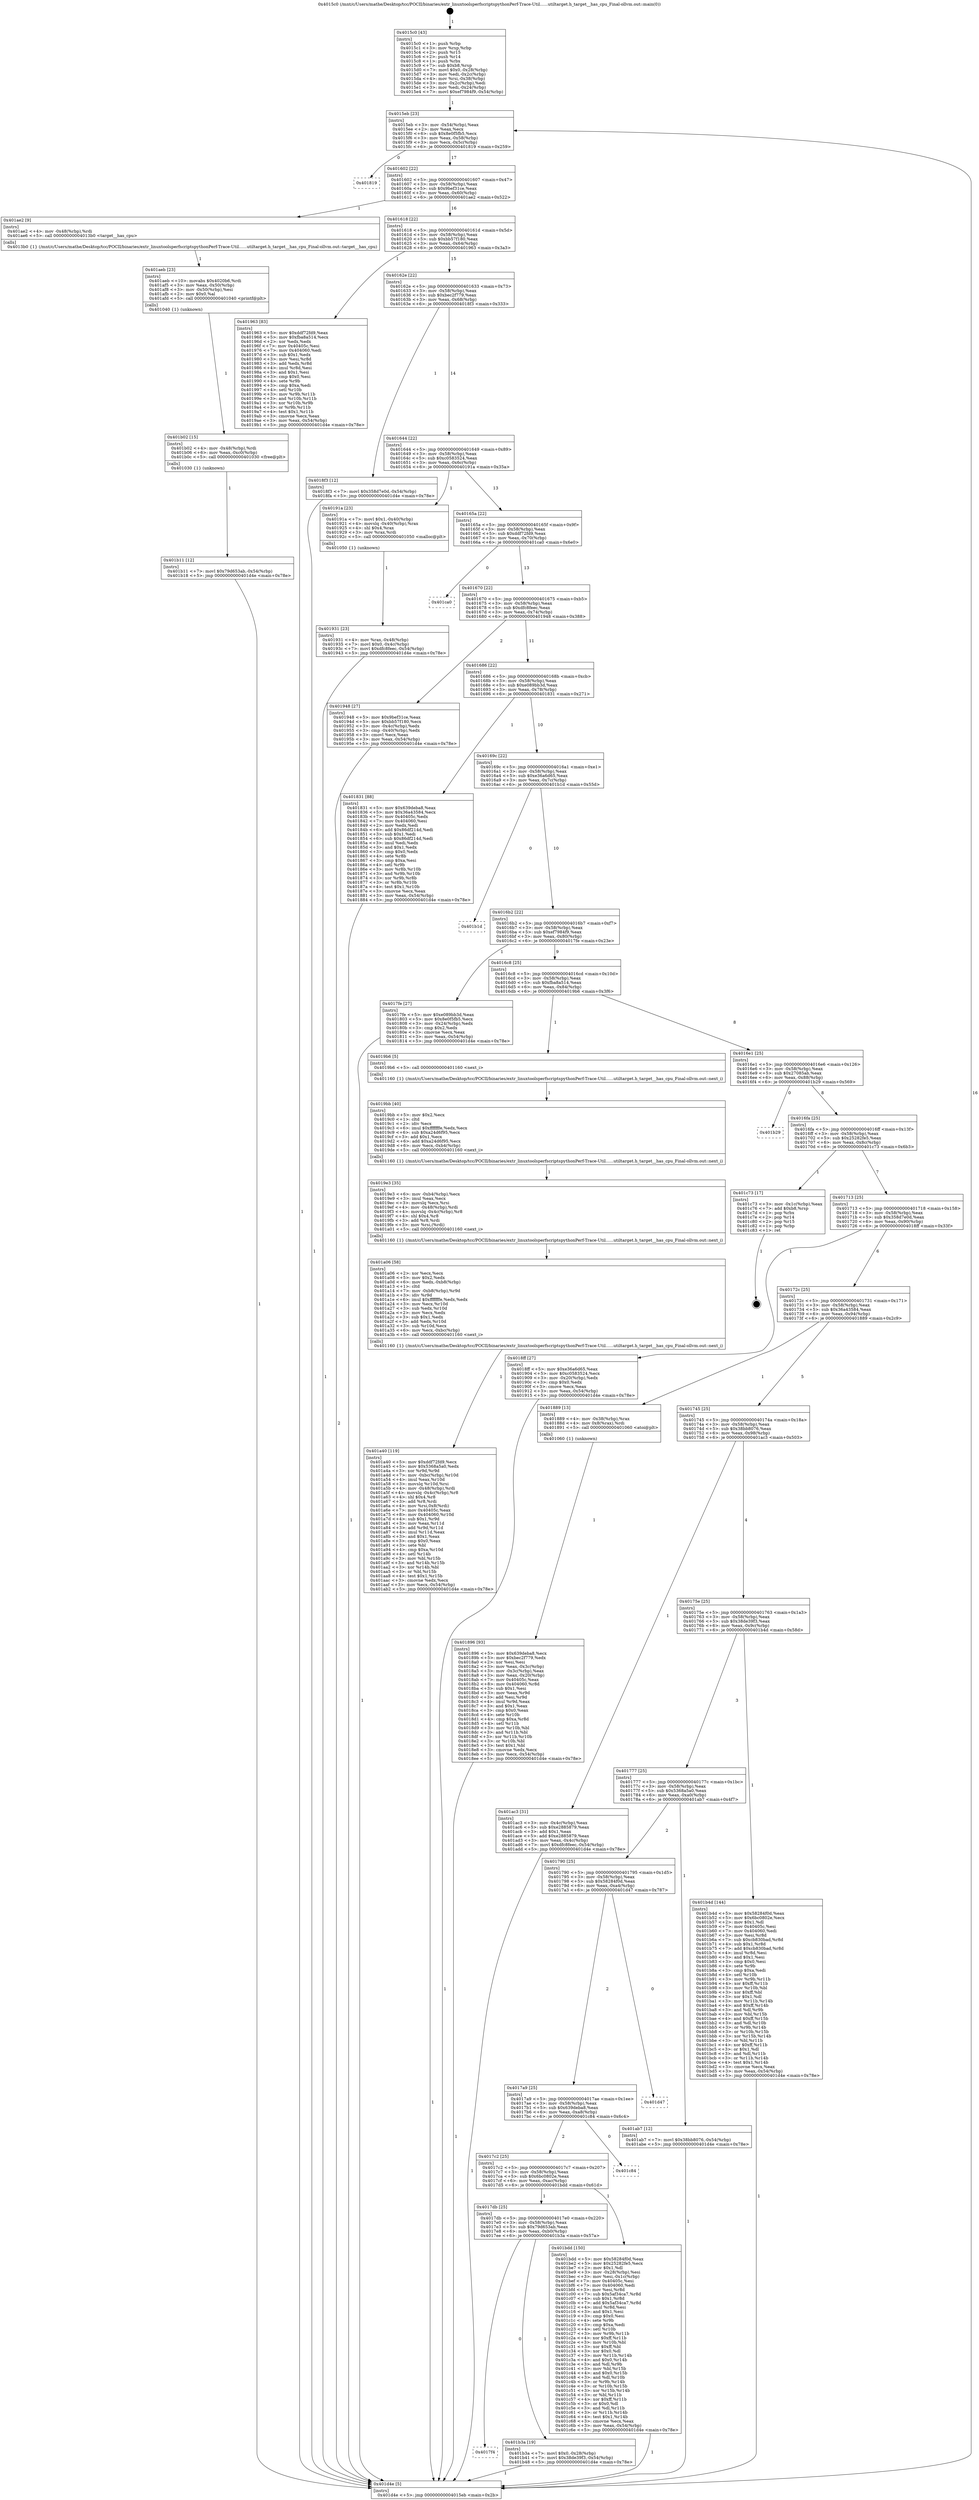 digraph "0x4015c0" {
  label = "0x4015c0 (/mnt/c/Users/mathe/Desktop/tcc/POCII/binaries/extr_linuxtoolsperfscriptspythonPerf-Trace-Util......utiltarget.h_target__has_cpu_Final-ollvm.out::main(0))"
  labelloc = "t"
  node[shape=record]

  Entry [label="",width=0.3,height=0.3,shape=circle,fillcolor=black,style=filled]
  "0x4015eb" [label="{
     0x4015eb [23]\l
     | [instrs]\l
     &nbsp;&nbsp;0x4015eb \<+3\>: mov -0x54(%rbp),%eax\l
     &nbsp;&nbsp;0x4015ee \<+2\>: mov %eax,%ecx\l
     &nbsp;&nbsp;0x4015f0 \<+6\>: sub $0x8e0f5fb5,%ecx\l
     &nbsp;&nbsp;0x4015f6 \<+3\>: mov %eax,-0x58(%rbp)\l
     &nbsp;&nbsp;0x4015f9 \<+3\>: mov %ecx,-0x5c(%rbp)\l
     &nbsp;&nbsp;0x4015fc \<+6\>: je 0000000000401819 \<main+0x259\>\l
  }"]
  "0x401819" [label="{
     0x401819\l
  }", style=dashed]
  "0x401602" [label="{
     0x401602 [22]\l
     | [instrs]\l
     &nbsp;&nbsp;0x401602 \<+5\>: jmp 0000000000401607 \<main+0x47\>\l
     &nbsp;&nbsp;0x401607 \<+3\>: mov -0x58(%rbp),%eax\l
     &nbsp;&nbsp;0x40160a \<+5\>: sub $0x9bef31ce,%eax\l
     &nbsp;&nbsp;0x40160f \<+3\>: mov %eax,-0x60(%rbp)\l
     &nbsp;&nbsp;0x401612 \<+6\>: je 0000000000401ae2 \<main+0x522\>\l
  }"]
  Exit [label="",width=0.3,height=0.3,shape=circle,fillcolor=black,style=filled,peripheries=2]
  "0x401ae2" [label="{
     0x401ae2 [9]\l
     | [instrs]\l
     &nbsp;&nbsp;0x401ae2 \<+4\>: mov -0x48(%rbp),%rdi\l
     &nbsp;&nbsp;0x401ae6 \<+5\>: call 00000000004013b0 \<target__has_cpu\>\l
     | [calls]\l
     &nbsp;&nbsp;0x4013b0 \{1\} (/mnt/c/Users/mathe/Desktop/tcc/POCII/binaries/extr_linuxtoolsperfscriptspythonPerf-Trace-Util......utiltarget.h_target__has_cpu_Final-ollvm.out::target__has_cpu)\l
  }"]
  "0x401618" [label="{
     0x401618 [22]\l
     | [instrs]\l
     &nbsp;&nbsp;0x401618 \<+5\>: jmp 000000000040161d \<main+0x5d\>\l
     &nbsp;&nbsp;0x40161d \<+3\>: mov -0x58(%rbp),%eax\l
     &nbsp;&nbsp;0x401620 \<+5\>: sub $0xbb57f180,%eax\l
     &nbsp;&nbsp;0x401625 \<+3\>: mov %eax,-0x64(%rbp)\l
     &nbsp;&nbsp;0x401628 \<+6\>: je 0000000000401963 \<main+0x3a3\>\l
  }"]
  "0x4017f4" [label="{
     0x4017f4\l
  }", style=dashed]
  "0x401963" [label="{
     0x401963 [83]\l
     | [instrs]\l
     &nbsp;&nbsp;0x401963 \<+5\>: mov $0xddf72fd9,%eax\l
     &nbsp;&nbsp;0x401968 \<+5\>: mov $0xfba8a514,%ecx\l
     &nbsp;&nbsp;0x40196d \<+2\>: xor %edx,%edx\l
     &nbsp;&nbsp;0x40196f \<+7\>: mov 0x40405c,%esi\l
     &nbsp;&nbsp;0x401976 \<+7\>: mov 0x404060,%edi\l
     &nbsp;&nbsp;0x40197d \<+3\>: sub $0x1,%edx\l
     &nbsp;&nbsp;0x401980 \<+3\>: mov %esi,%r8d\l
     &nbsp;&nbsp;0x401983 \<+3\>: add %edx,%r8d\l
     &nbsp;&nbsp;0x401986 \<+4\>: imul %r8d,%esi\l
     &nbsp;&nbsp;0x40198a \<+3\>: and $0x1,%esi\l
     &nbsp;&nbsp;0x40198d \<+3\>: cmp $0x0,%esi\l
     &nbsp;&nbsp;0x401990 \<+4\>: sete %r9b\l
     &nbsp;&nbsp;0x401994 \<+3\>: cmp $0xa,%edi\l
     &nbsp;&nbsp;0x401997 \<+4\>: setl %r10b\l
     &nbsp;&nbsp;0x40199b \<+3\>: mov %r9b,%r11b\l
     &nbsp;&nbsp;0x40199e \<+3\>: and %r10b,%r11b\l
     &nbsp;&nbsp;0x4019a1 \<+3\>: xor %r10b,%r9b\l
     &nbsp;&nbsp;0x4019a4 \<+3\>: or %r9b,%r11b\l
     &nbsp;&nbsp;0x4019a7 \<+4\>: test $0x1,%r11b\l
     &nbsp;&nbsp;0x4019ab \<+3\>: cmovne %ecx,%eax\l
     &nbsp;&nbsp;0x4019ae \<+3\>: mov %eax,-0x54(%rbp)\l
     &nbsp;&nbsp;0x4019b1 \<+5\>: jmp 0000000000401d4e \<main+0x78e\>\l
  }"]
  "0x40162e" [label="{
     0x40162e [22]\l
     | [instrs]\l
     &nbsp;&nbsp;0x40162e \<+5\>: jmp 0000000000401633 \<main+0x73\>\l
     &nbsp;&nbsp;0x401633 \<+3\>: mov -0x58(%rbp),%eax\l
     &nbsp;&nbsp;0x401636 \<+5\>: sub $0xbec2f779,%eax\l
     &nbsp;&nbsp;0x40163b \<+3\>: mov %eax,-0x68(%rbp)\l
     &nbsp;&nbsp;0x40163e \<+6\>: je 00000000004018f3 \<main+0x333\>\l
  }"]
  "0x401b3a" [label="{
     0x401b3a [19]\l
     | [instrs]\l
     &nbsp;&nbsp;0x401b3a \<+7\>: movl $0x0,-0x28(%rbp)\l
     &nbsp;&nbsp;0x401b41 \<+7\>: movl $0x38de39f3,-0x54(%rbp)\l
     &nbsp;&nbsp;0x401b48 \<+5\>: jmp 0000000000401d4e \<main+0x78e\>\l
  }"]
  "0x4018f3" [label="{
     0x4018f3 [12]\l
     | [instrs]\l
     &nbsp;&nbsp;0x4018f3 \<+7\>: movl $0x358d7e0d,-0x54(%rbp)\l
     &nbsp;&nbsp;0x4018fa \<+5\>: jmp 0000000000401d4e \<main+0x78e\>\l
  }"]
  "0x401644" [label="{
     0x401644 [22]\l
     | [instrs]\l
     &nbsp;&nbsp;0x401644 \<+5\>: jmp 0000000000401649 \<main+0x89\>\l
     &nbsp;&nbsp;0x401649 \<+3\>: mov -0x58(%rbp),%eax\l
     &nbsp;&nbsp;0x40164c \<+5\>: sub $0xc0583524,%eax\l
     &nbsp;&nbsp;0x401651 \<+3\>: mov %eax,-0x6c(%rbp)\l
     &nbsp;&nbsp;0x401654 \<+6\>: je 000000000040191a \<main+0x35a\>\l
  }"]
  "0x4017db" [label="{
     0x4017db [25]\l
     | [instrs]\l
     &nbsp;&nbsp;0x4017db \<+5\>: jmp 00000000004017e0 \<main+0x220\>\l
     &nbsp;&nbsp;0x4017e0 \<+3\>: mov -0x58(%rbp),%eax\l
     &nbsp;&nbsp;0x4017e3 \<+5\>: sub $0x79d653ab,%eax\l
     &nbsp;&nbsp;0x4017e8 \<+6\>: mov %eax,-0xb0(%rbp)\l
     &nbsp;&nbsp;0x4017ee \<+6\>: je 0000000000401b3a \<main+0x57a\>\l
  }"]
  "0x40191a" [label="{
     0x40191a [23]\l
     | [instrs]\l
     &nbsp;&nbsp;0x40191a \<+7\>: movl $0x1,-0x40(%rbp)\l
     &nbsp;&nbsp;0x401921 \<+4\>: movslq -0x40(%rbp),%rax\l
     &nbsp;&nbsp;0x401925 \<+4\>: shl $0x4,%rax\l
     &nbsp;&nbsp;0x401929 \<+3\>: mov %rax,%rdi\l
     &nbsp;&nbsp;0x40192c \<+5\>: call 0000000000401050 \<malloc@plt\>\l
     | [calls]\l
     &nbsp;&nbsp;0x401050 \{1\} (unknown)\l
  }"]
  "0x40165a" [label="{
     0x40165a [22]\l
     | [instrs]\l
     &nbsp;&nbsp;0x40165a \<+5\>: jmp 000000000040165f \<main+0x9f\>\l
     &nbsp;&nbsp;0x40165f \<+3\>: mov -0x58(%rbp),%eax\l
     &nbsp;&nbsp;0x401662 \<+5\>: sub $0xddf72fd9,%eax\l
     &nbsp;&nbsp;0x401667 \<+3\>: mov %eax,-0x70(%rbp)\l
     &nbsp;&nbsp;0x40166a \<+6\>: je 0000000000401ca0 \<main+0x6e0\>\l
  }"]
  "0x401bdd" [label="{
     0x401bdd [150]\l
     | [instrs]\l
     &nbsp;&nbsp;0x401bdd \<+5\>: mov $0x58284f0d,%eax\l
     &nbsp;&nbsp;0x401be2 \<+5\>: mov $0x25282fe5,%ecx\l
     &nbsp;&nbsp;0x401be7 \<+2\>: mov $0x1,%dl\l
     &nbsp;&nbsp;0x401be9 \<+3\>: mov -0x28(%rbp),%esi\l
     &nbsp;&nbsp;0x401bec \<+3\>: mov %esi,-0x1c(%rbp)\l
     &nbsp;&nbsp;0x401bef \<+7\>: mov 0x40405c,%esi\l
     &nbsp;&nbsp;0x401bf6 \<+7\>: mov 0x404060,%edi\l
     &nbsp;&nbsp;0x401bfd \<+3\>: mov %esi,%r8d\l
     &nbsp;&nbsp;0x401c00 \<+7\>: sub $0x5af34ca7,%r8d\l
     &nbsp;&nbsp;0x401c07 \<+4\>: sub $0x1,%r8d\l
     &nbsp;&nbsp;0x401c0b \<+7\>: add $0x5af34ca7,%r8d\l
     &nbsp;&nbsp;0x401c12 \<+4\>: imul %r8d,%esi\l
     &nbsp;&nbsp;0x401c16 \<+3\>: and $0x1,%esi\l
     &nbsp;&nbsp;0x401c19 \<+3\>: cmp $0x0,%esi\l
     &nbsp;&nbsp;0x401c1c \<+4\>: sete %r9b\l
     &nbsp;&nbsp;0x401c20 \<+3\>: cmp $0xa,%edi\l
     &nbsp;&nbsp;0x401c23 \<+4\>: setl %r10b\l
     &nbsp;&nbsp;0x401c27 \<+3\>: mov %r9b,%r11b\l
     &nbsp;&nbsp;0x401c2a \<+4\>: xor $0xff,%r11b\l
     &nbsp;&nbsp;0x401c2e \<+3\>: mov %r10b,%bl\l
     &nbsp;&nbsp;0x401c31 \<+3\>: xor $0xff,%bl\l
     &nbsp;&nbsp;0x401c34 \<+3\>: xor $0x0,%dl\l
     &nbsp;&nbsp;0x401c37 \<+3\>: mov %r11b,%r14b\l
     &nbsp;&nbsp;0x401c3a \<+4\>: and $0x0,%r14b\l
     &nbsp;&nbsp;0x401c3e \<+3\>: and %dl,%r9b\l
     &nbsp;&nbsp;0x401c41 \<+3\>: mov %bl,%r15b\l
     &nbsp;&nbsp;0x401c44 \<+4\>: and $0x0,%r15b\l
     &nbsp;&nbsp;0x401c48 \<+3\>: and %dl,%r10b\l
     &nbsp;&nbsp;0x401c4b \<+3\>: or %r9b,%r14b\l
     &nbsp;&nbsp;0x401c4e \<+3\>: or %r10b,%r15b\l
     &nbsp;&nbsp;0x401c51 \<+3\>: xor %r15b,%r14b\l
     &nbsp;&nbsp;0x401c54 \<+3\>: or %bl,%r11b\l
     &nbsp;&nbsp;0x401c57 \<+4\>: xor $0xff,%r11b\l
     &nbsp;&nbsp;0x401c5b \<+3\>: or $0x0,%dl\l
     &nbsp;&nbsp;0x401c5e \<+3\>: and %dl,%r11b\l
     &nbsp;&nbsp;0x401c61 \<+3\>: or %r11b,%r14b\l
     &nbsp;&nbsp;0x401c64 \<+4\>: test $0x1,%r14b\l
     &nbsp;&nbsp;0x401c68 \<+3\>: cmovne %ecx,%eax\l
     &nbsp;&nbsp;0x401c6b \<+3\>: mov %eax,-0x54(%rbp)\l
     &nbsp;&nbsp;0x401c6e \<+5\>: jmp 0000000000401d4e \<main+0x78e\>\l
  }"]
  "0x401ca0" [label="{
     0x401ca0\l
  }", style=dashed]
  "0x401670" [label="{
     0x401670 [22]\l
     | [instrs]\l
     &nbsp;&nbsp;0x401670 \<+5\>: jmp 0000000000401675 \<main+0xb5\>\l
     &nbsp;&nbsp;0x401675 \<+3\>: mov -0x58(%rbp),%eax\l
     &nbsp;&nbsp;0x401678 \<+5\>: sub $0xdfc8feec,%eax\l
     &nbsp;&nbsp;0x40167d \<+3\>: mov %eax,-0x74(%rbp)\l
     &nbsp;&nbsp;0x401680 \<+6\>: je 0000000000401948 \<main+0x388\>\l
  }"]
  "0x4017c2" [label="{
     0x4017c2 [25]\l
     | [instrs]\l
     &nbsp;&nbsp;0x4017c2 \<+5\>: jmp 00000000004017c7 \<main+0x207\>\l
     &nbsp;&nbsp;0x4017c7 \<+3\>: mov -0x58(%rbp),%eax\l
     &nbsp;&nbsp;0x4017ca \<+5\>: sub $0x6bc0802e,%eax\l
     &nbsp;&nbsp;0x4017cf \<+6\>: mov %eax,-0xac(%rbp)\l
     &nbsp;&nbsp;0x4017d5 \<+6\>: je 0000000000401bdd \<main+0x61d\>\l
  }"]
  "0x401948" [label="{
     0x401948 [27]\l
     | [instrs]\l
     &nbsp;&nbsp;0x401948 \<+5\>: mov $0x9bef31ce,%eax\l
     &nbsp;&nbsp;0x40194d \<+5\>: mov $0xbb57f180,%ecx\l
     &nbsp;&nbsp;0x401952 \<+3\>: mov -0x4c(%rbp),%edx\l
     &nbsp;&nbsp;0x401955 \<+3\>: cmp -0x40(%rbp),%edx\l
     &nbsp;&nbsp;0x401958 \<+3\>: cmovl %ecx,%eax\l
     &nbsp;&nbsp;0x40195b \<+3\>: mov %eax,-0x54(%rbp)\l
     &nbsp;&nbsp;0x40195e \<+5\>: jmp 0000000000401d4e \<main+0x78e\>\l
  }"]
  "0x401686" [label="{
     0x401686 [22]\l
     | [instrs]\l
     &nbsp;&nbsp;0x401686 \<+5\>: jmp 000000000040168b \<main+0xcb\>\l
     &nbsp;&nbsp;0x40168b \<+3\>: mov -0x58(%rbp),%eax\l
     &nbsp;&nbsp;0x40168e \<+5\>: sub $0xe089bb3d,%eax\l
     &nbsp;&nbsp;0x401693 \<+3\>: mov %eax,-0x78(%rbp)\l
     &nbsp;&nbsp;0x401696 \<+6\>: je 0000000000401831 \<main+0x271\>\l
  }"]
  "0x401c84" [label="{
     0x401c84\l
  }", style=dashed]
  "0x401831" [label="{
     0x401831 [88]\l
     | [instrs]\l
     &nbsp;&nbsp;0x401831 \<+5\>: mov $0x639deba8,%eax\l
     &nbsp;&nbsp;0x401836 \<+5\>: mov $0x36a43584,%ecx\l
     &nbsp;&nbsp;0x40183b \<+7\>: mov 0x40405c,%edx\l
     &nbsp;&nbsp;0x401842 \<+7\>: mov 0x404060,%esi\l
     &nbsp;&nbsp;0x401849 \<+2\>: mov %edx,%edi\l
     &nbsp;&nbsp;0x40184b \<+6\>: add $0x86df214d,%edi\l
     &nbsp;&nbsp;0x401851 \<+3\>: sub $0x1,%edi\l
     &nbsp;&nbsp;0x401854 \<+6\>: sub $0x86df214d,%edi\l
     &nbsp;&nbsp;0x40185a \<+3\>: imul %edi,%edx\l
     &nbsp;&nbsp;0x40185d \<+3\>: and $0x1,%edx\l
     &nbsp;&nbsp;0x401860 \<+3\>: cmp $0x0,%edx\l
     &nbsp;&nbsp;0x401863 \<+4\>: sete %r8b\l
     &nbsp;&nbsp;0x401867 \<+3\>: cmp $0xa,%esi\l
     &nbsp;&nbsp;0x40186a \<+4\>: setl %r9b\l
     &nbsp;&nbsp;0x40186e \<+3\>: mov %r8b,%r10b\l
     &nbsp;&nbsp;0x401871 \<+3\>: and %r9b,%r10b\l
     &nbsp;&nbsp;0x401874 \<+3\>: xor %r9b,%r8b\l
     &nbsp;&nbsp;0x401877 \<+3\>: or %r8b,%r10b\l
     &nbsp;&nbsp;0x40187a \<+4\>: test $0x1,%r10b\l
     &nbsp;&nbsp;0x40187e \<+3\>: cmovne %ecx,%eax\l
     &nbsp;&nbsp;0x401881 \<+3\>: mov %eax,-0x54(%rbp)\l
     &nbsp;&nbsp;0x401884 \<+5\>: jmp 0000000000401d4e \<main+0x78e\>\l
  }"]
  "0x40169c" [label="{
     0x40169c [22]\l
     | [instrs]\l
     &nbsp;&nbsp;0x40169c \<+5\>: jmp 00000000004016a1 \<main+0xe1\>\l
     &nbsp;&nbsp;0x4016a1 \<+3\>: mov -0x58(%rbp),%eax\l
     &nbsp;&nbsp;0x4016a4 \<+5\>: sub $0xe36a6d65,%eax\l
     &nbsp;&nbsp;0x4016a9 \<+3\>: mov %eax,-0x7c(%rbp)\l
     &nbsp;&nbsp;0x4016ac \<+6\>: je 0000000000401b1d \<main+0x55d\>\l
  }"]
  "0x4017a9" [label="{
     0x4017a9 [25]\l
     | [instrs]\l
     &nbsp;&nbsp;0x4017a9 \<+5\>: jmp 00000000004017ae \<main+0x1ee\>\l
     &nbsp;&nbsp;0x4017ae \<+3\>: mov -0x58(%rbp),%eax\l
     &nbsp;&nbsp;0x4017b1 \<+5\>: sub $0x639deba8,%eax\l
     &nbsp;&nbsp;0x4017b6 \<+6\>: mov %eax,-0xa8(%rbp)\l
     &nbsp;&nbsp;0x4017bc \<+6\>: je 0000000000401c84 \<main+0x6c4\>\l
  }"]
  "0x401b1d" [label="{
     0x401b1d\l
  }", style=dashed]
  "0x4016b2" [label="{
     0x4016b2 [22]\l
     | [instrs]\l
     &nbsp;&nbsp;0x4016b2 \<+5\>: jmp 00000000004016b7 \<main+0xf7\>\l
     &nbsp;&nbsp;0x4016b7 \<+3\>: mov -0x58(%rbp),%eax\l
     &nbsp;&nbsp;0x4016ba \<+5\>: sub $0xef7984f9,%eax\l
     &nbsp;&nbsp;0x4016bf \<+3\>: mov %eax,-0x80(%rbp)\l
     &nbsp;&nbsp;0x4016c2 \<+6\>: je 00000000004017fe \<main+0x23e\>\l
  }"]
  "0x401d47" [label="{
     0x401d47\l
  }", style=dashed]
  "0x4017fe" [label="{
     0x4017fe [27]\l
     | [instrs]\l
     &nbsp;&nbsp;0x4017fe \<+5\>: mov $0xe089bb3d,%eax\l
     &nbsp;&nbsp;0x401803 \<+5\>: mov $0x8e0f5fb5,%ecx\l
     &nbsp;&nbsp;0x401808 \<+3\>: mov -0x24(%rbp),%edx\l
     &nbsp;&nbsp;0x40180b \<+3\>: cmp $0x2,%edx\l
     &nbsp;&nbsp;0x40180e \<+3\>: cmovne %ecx,%eax\l
     &nbsp;&nbsp;0x401811 \<+3\>: mov %eax,-0x54(%rbp)\l
     &nbsp;&nbsp;0x401814 \<+5\>: jmp 0000000000401d4e \<main+0x78e\>\l
  }"]
  "0x4016c8" [label="{
     0x4016c8 [25]\l
     | [instrs]\l
     &nbsp;&nbsp;0x4016c8 \<+5\>: jmp 00000000004016cd \<main+0x10d\>\l
     &nbsp;&nbsp;0x4016cd \<+3\>: mov -0x58(%rbp),%eax\l
     &nbsp;&nbsp;0x4016d0 \<+5\>: sub $0xfba8a514,%eax\l
     &nbsp;&nbsp;0x4016d5 \<+6\>: mov %eax,-0x84(%rbp)\l
     &nbsp;&nbsp;0x4016db \<+6\>: je 00000000004019b6 \<main+0x3f6\>\l
  }"]
  "0x401d4e" [label="{
     0x401d4e [5]\l
     | [instrs]\l
     &nbsp;&nbsp;0x401d4e \<+5\>: jmp 00000000004015eb \<main+0x2b\>\l
  }"]
  "0x4015c0" [label="{
     0x4015c0 [43]\l
     | [instrs]\l
     &nbsp;&nbsp;0x4015c0 \<+1\>: push %rbp\l
     &nbsp;&nbsp;0x4015c1 \<+3\>: mov %rsp,%rbp\l
     &nbsp;&nbsp;0x4015c4 \<+2\>: push %r15\l
     &nbsp;&nbsp;0x4015c6 \<+2\>: push %r14\l
     &nbsp;&nbsp;0x4015c8 \<+1\>: push %rbx\l
     &nbsp;&nbsp;0x4015c9 \<+7\>: sub $0xb8,%rsp\l
     &nbsp;&nbsp;0x4015d0 \<+7\>: movl $0x0,-0x28(%rbp)\l
     &nbsp;&nbsp;0x4015d7 \<+3\>: mov %edi,-0x2c(%rbp)\l
     &nbsp;&nbsp;0x4015da \<+4\>: mov %rsi,-0x38(%rbp)\l
     &nbsp;&nbsp;0x4015de \<+3\>: mov -0x2c(%rbp),%edi\l
     &nbsp;&nbsp;0x4015e1 \<+3\>: mov %edi,-0x24(%rbp)\l
     &nbsp;&nbsp;0x4015e4 \<+7\>: movl $0xef7984f9,-0x54(%rbp)\l
  }"]
  "0x401b11" [label="{
     0x401b11 [12]\l
     | [instrs]\l
     &nbsp;&nbsp;0x401b11 \<+7\>: movl $0x79d653ab,-0x54(%rbp)\l
     &nbsp;&nbsp;0x401b18 \<+5\>: jmp 0000000000401d4e \<main+0x78e\>\l
  }"]
  "0x4019b6" [label="{
     0x4019b6 [5]\l
     | [instrs]\l
     &nbsp;&nbsp;0x4019b6 \<+5\>: call 0000000000401160 \<next_i\>\l
     | [calls]\l
     &nbsp;&nbsp;0x401160 \{1\} (/mnt/c/Users/mathe/Desktop/tcc/POCII/binaries/extr_linuxtoolsperfscriptspythonPerf-Trace-Util......utiltarget.h_target__has_cpu_Final-ollvm.out::next_i)\l
  }"]
  "0x4016e1" [label="{
     0x4016e1 [25]\l
     | [instrs]\l
     &nbsp;&nbsp;0x4016e1 \<+5\>: jmp 00000000004016e6 \<main+0x126\>\l
     &nbsp;&nbsp;0x4016e6 \<+3\>: mov -0x58(%rbp),%eax\l
     &nbsp;&nbsp;0x4016e9 \<+5\>: sub $0x27085ab,%eax\l
     &nbsp;&nbsp;0x4016ee \<+6\>: mov %eax,-0x88(%rbp)\l
     &nbsp;&nbsp;0x4016f4 \<+6\>: je 0000000000401b29 \<main+0x569\>\l
  }"]
  "0x401b02" [label="{
     0x401b02 [15]\l
     | [instrs]\l
     &nbsp;&nbsp;0x401b02 \<+4\>: mov -0x48(%rbp),%rdi\l
     &nbsp;&nbsp;0x401b06 \<+6\>: mov %eax,-0xc0(%rbp)\l
     &nbsp;&nbsp;0x401b0c \<+5\>: call 0000000000401030 \<free@plt\>\l
     | [calls]\l
     &nbsp;&nbsp;0x401030 \{1\} (unknown)\l
  }"]
  "0x401b29" [label="{
     0x401b29\l
  }", style=dashed]
  "0x4016fa" [label="{
     0x4016fa [25]\l
     | [instrs]\l
     &nbsp;&nbsp;0x4016fa \<+5\>: jmp 00000000004016ff \<main+0x13f\>\l
     &nbsp;&nbsp;0x4016ff \<+3\>: mov -0x58(%rbp),%eax\l
     &nbsp;&nbsp;0x401702 \<+5\>: sub $0x25282fe5,%eax\l
     &nbsp;&nbsp;0x401707 \<+6\>: mov %eax,-0x8c(%rbp)\l
     &nbsp;&nbsp;0x40170d \<+6\>: je 0000000000401c73 \<main+0x6b3\>\l
  }"]
  "0x401aeb" [label="{
     0x401aeb [23]\l
     | [instrs]\l
     &nbsp;&nbsp;0x401aeb \<+10\>: movabs $0x4020b6,%rdi\l
     &nbsp;&nbsp;0x401af5 \<+3\>: mov %eax,-0x50(%rbp)\l
     &nbsp;&nbsp;0x401af8 \<+3\>: mov -0x50(%rbp),%esi\l
     &nbsp;&nbsp;0x401afb \<+2\>: mov $0x0,%al\l
     &nbsp;&nbsp;0x401afd \<+5\>: call 0000000000401040 \<printf@plt\>\l
     | [calls]\l
     &nbsp;&nbsp;0x401040 \{1\} (unknown)\l
  }"]
  "0x401c73" [label="{
     0x401c73 [17]\l
     | [instrs]\l
     &nbsp;&nbsp;0x401c73 \<+3\>: mov -0x1c(%rbp),%eax\l
     &nbsp;&nbsp;0x401c76 \<+7\>: add $0xb8,%rsp\l
     &nbsp;&nbsp;0x401c7d \<+1\>: pop %rbx\l
     &nbsp;&nbsp;0x401c7e \<+2\>: pop %r14\l
     &nbsp;&nbsp;0x401c80 \<+2\>: pop %r15\l
     &nbsp;&nbsp;0x401c82 \<+1\>: pop %rbp\l
     &nbsp;&nbsp;0x401c83 \<+1\>: ret\l
  }"]
  "0x401713" [label="{
     0x401713 [25]\l
     | [instrs]\l
     &nbsp;&nbsp;0x401713 \<+5\>: jmp 0000000000401718 \<main+0x158\>\l
     &nbsp;&nbsp;0x401718 \<+3\>: mov -0x58(%rbp),%eax\l
     &nbsp;&nbsp;0x40171b \<+5\>: sub $0x358d7e0d,%eax\l
     &nbsp;&nbsp;0x401720 \<+6\>: mov %eax,-0x90(%rbp)\l
     &nbsp;&nbsp;0x401726 \<+6\>: je 00000000004018ff \<main+0x33f\>\l
  }"]
  "0x401790" [label="{
     0x401790 [25]\l
     | [instrs]\l
     &nbsp;&nbsp;0x401790 \<+5\>: jmp 0000000000401795 \<main+0x1d5\>\l
     &nbsp;&nbsp;0x401795 \<+3\>: mov -0x58(%rbp),%eax\l
     &nbsp;&nbsp;0x401798 \<+5\>: sub $0x58284f0d,%eax\l
     &nbsp;&nbsp;0x40179d \<+6\>: mov %eax,-0xa4(%rbp)\l
     &nbsp;&nbsp;0x4017a3 \<+6\>: je 0000000000401d47 \<main+0x787\>\l
  }"]
  "0x4018ff" [label="{
     0x4018ff [27]\l
     | [instrs]\l
     &nbsp;&nbsp;0x4018ff \<+5\>: mov $0xe36a6d65,%eax\l
     &nbsp;&nbsp;0x401904 \<+5\>: mov $0xc0583524,%ecx\l
     &nbsp;&nbsp;0x401909 \<+3\>: mov -0x20(%rbp),%edx\l
     &nbsp;&nbsp;0x40190c \<+3\>: cmp $0x0,%edx\l
     &nbsp;&nbsp;0x40190f \<+3\>: cmove %ecx,%eax\l
     &nbsp;&nbsp;0x401912 \<+3\>: mov %eax,-0x54(%rbp)\l
     &nbsp;&nbsp;0x401915 \<+5\>: jmp 0000000000401d4e \<main+0x78e\>\l
  }"]
  "0x40172c" [label="{
     0x40172c [25]\l
     | [instrs]\l
     &nbsp;&nbsp;0x40172c \<+5\>: jmp 0000000000401731 \<main+0x171\>\l
     &nbsp;&nbsp;0x401731 \<+3\>: mov -0x58(%rbp),%eax\l
     &nbsp;&nbsp;0x401734 \<+5\>: sub $0x36a43584,%eax\l
     &nbsp;&nbsp;0x401739 \<+6\>: mov %eax,-0x94(%rbp)\l
     &nbsp;&nbsp;0x40173f \<+6\>: je 0000000000401889 \<main+0x2c9\>\l
  }"]
  "0x401ab7" [label="{
     0x401ab7 [12]\l
     | [instrs]\l
     &nbsp;&nbsp;0x401ab7 \<+7\>: movl $0x38bb8076,-0x54(%rbp)\l
     &nbsp;&nbsp;0x401abe \<+5\>: jmp 0000000000401d4e \<main+0x78e\>\l
  }"]
  "0x401889" [label="{
     0x401889 [13]\l
     | [instrs]\l
     &nbsp;&nbsp;0x401889 \<+4\>: mov -0x38(%rbp),%rax\l
     &nbsp;&nbsp;0x40188d \<+4\>: mov 0x8(%rax),%rdi\l
     &nbsp;&nbsp;0x401891 \<+5\>: call 0000000000401060 \<atoi@plt\>\l
     | [calls]\l
     &nbsp;&nbsp;0x401060 \{1\} (unknown)\l
  }"]
  "0x401745" [label="{
     0x401745 [25]\l
     | [instrs]\l
     &nbsp;&nbsp;0x401745 \<+5\>: jmp 000000000040174a \<main+0x18a\>\l
     &nbsp;&nbsp;0x40174a \<+3\>: mov -0x58(%rbp),%eax\l
     &nbsp;&nbsp;0x40174d \<+5\>: sub $0x38bb8076,%eax\l
     &nbsp;&nbsp;0x401752 \<+6\>: mov %eax,-0x98(%rbp)\l
     &nbsp;&nbsp;0x401758 \<+6\>: je 0000000000401ac3 \<main+0x503\>\l
  }"]
  "0x401896" [label="{
     0x401896 [93]\l
     | [instrs]\l
     &nbsp;&nbsp;0x401896 \<+5\>: mov $0x639deba8,%ecx\l
     &nbsp;&nbsp;0x40189b \<+5\>: mov $0xbec2f779,%edx\l
     &nbsp;&nbsp;0x4018a0 \<+2\>: xor %esi,%esi\l
     &nbsp;&nbsp;0x4018a2 \<+3\>: mov %eax,-0x3c(%rbp)\l
     &nbsp;&nbsp;0x4018a5 \<+3\>: mov -0x3c(%rbp),%eax\l
     &nbsp;&nbsp;0x4018a8 \<+3\>: mov %eax,-0x20(%rbp)\l
     &nbsp;&nbsp;0x4018ab \<+7\>: mov 0x40405c,%eax\l
     &nbsp;&nbsp;0x4018b2 \<+8\>: mov 0x404060,%r8d\l
     &nbsp;&nbsp;0x4018ba \<+3\>: sub $0x1,%esi\l
     &nbsp;&nbsp;0x4018bd \<+3\>: mov %eax,%r9d\l
     &nbsp;&nbsp;0x4018c0 \<+3\>: add %esi,%r9d\l
     &nbsp;&nbsp;0x4018c3 \<+4\>: imul %r9d,%eax\l
     &nbsp;&nbsp;0x4018c7 \<+3\>: and $0x1,%eax\l
     &nbsp;&nbsp;0x4018ca \<+3\>: cmp $0x0,%eax\l
     &nbsp;&nbsp;0x4018cd \<+4\>: sete %r10b\l
     &nbsp;&nbsp;0x4018d1 \<+4\>: cmp $0xa,%r8d\l
     &nbsp;&nbsp;0x4018d5 \<+4\>: setl %r11b\l
     &nbsp;&nbsp;0x4018d9 \<+3\>: mov %r10b,%bl\l
     &nbsp;&nbsp;0x4018dc \<+3\>: and %r11b,%bl\l
     &nbsp;&nbsp;0x4018df \<+3\>: xor %r11b,%r10b\l
     &nbsp;&nbsp;0x4018e2 \<+3\>: or %r10b,%bl\l
     &nbsp;&nbsp;0x4018e5 \<+3\>: test $0x1,%bl\l
     &nbsp;&nbsp;0x4018e8 \<+3\>: cmovne %edx,%ecx\l
     &nbsp;&nbsp;0x4018eb \<+3\>: mov %ecx,-0x54(%rbp)\l
     &nbsp;&nbsp;0x4018ee \<+5\>: jmp 0000000000401d4e \<main+0x78e\>\l
  }"]
  "0x401931" [label="{
     0x401931 [23]\l
     | [instrs]\l
     &nbsp;&nbsp;0x401931 \<+4\>: mov %rax,-0x48(%rbp)\l
     &nbsp;&nbsp;0x401935 \<+7\>: movl $0x0,-0x4c(%rbp)\l
     &nbsp;&nbsp;0x40193c \<+7\>: movl $0xdfc8feec,-0x54(%rbp)\l
     &nbsp;&nbsp;0x401943 \<+5\>: jmp 0000000000401d4e \<main+0x78e\>\l
  }"]
  "0x4019bb" [label="{
     0x4019bb [40]\l
     | [instrs]\l
     &nbsp;&nbsp;0x4019bb \<+5\>: mov $0x2,%ecx\l
     &nbsp;&nbsp;0x4019c0 \<+1\>: cltd\l
     &nbsp;&nbsp;0x4019c1 \<+2\>: idiv %ecx\l
     &nbsp;&nbsp;0x4019c3 \<+6\>: imul $0xfffffffe,%edx,%ecx\l
     &nbsp;&nbsp;0x4019c9 \<+6\>: sub $0xa24d6f95,%ecx\l
     &nbsp;&nbsp;0x4019cf \<+3\>: add $0x1,%ecx\l
     &nbsp;&nbsp;0x4019d2 \<+6\>: add $0xa24d6f95,%ecx\l
     &nbsp;&nbsp;0x4019d8 \<+6\>: mov %ecx,-0xb4(%rbp)\l
     &nbsp;&nbsp;0x4019de \<+5\>: call 0000000000401160 \<next_i\>\l
     | [calls]\l
     &nbsp;&nbsp;0x401160 \{1\} (/mnt/c/Users/mathe/Desktop/tcc/POCII/binaries/extr_linuxtoolsperfscriptspythonPerf-Trace-Util......utiltarget.h_target__has_cpu_Final-ollvm.out::next_i)\l
  }"]
  "0x4019e3" [label="{
     0x4019e3 [35]\l
     | [instrs]\l
     &nbsp;&nbsp;0x4019e3 \<+6\>: mov -0xb4(%rbp),%ecx\l
     &nbsp;&nbsp;0x4019e9 \<+3\>: imul %eax,%ecx\l
     &nbsp;&nbsp;0x4019ec \<+3\>: movslq %ecx,%rsi\l
     &nbsp;&nbsp;0x4019ef \<+4\>: mov -0x48(%rbp),%rdi\l
     &nbsp;&nbsp;0x4019f3 \<+4\>: movslq -0x4c(%rbp),%r8\l
     &nbsp;&nbsp;0x4019f7 \<+4\>: shl $0x4,%r8\l
     &nbsp;&nbsp;0x4019fb \<+3\>: add %r8,%rdi\l
     &nbsp;&nbsp;0x4019fe \<+3\>: mov %rsi,(%rdi)\l
     &nbsp;&nbsp;0x401a01 \<+5\>: call 0000000000401160 \<next_i\>\l
     | [calls]\l
     &nbsp;&nbsp;0x401160 \{1\} (/mnt/c/Users/mathe/Desktop/tcc/POCII/binaries/extr_linuxtoolsperfscriptspythonPerf-Trace-Util......utiltarget.h_target__has_cpu_Final-ollvm.out::next_i)\l
  }"]
  "0x401a06" [label="{
     0x401a06 [58]\l
     | [instrs]\l
     &nbsp;&nbsp;0x401a06 \<+2\>: xor %ecx,%ecx\l
     &nbsp;&nbsp;0x401a08 \<+5\>: mov $0x2,%edx\l
     &nbsp;&nbsp;0x401a0d \<+6\>: mov %edx,-0xb8(%rbp)\l
     &nbsp;&nbsp;0x401a13 \<+1\>: cltd\l
     &nbsp;&nbsp;0x401a14 \<+7\>: mov -0xb8(%rbp),%r9d\l
     &nbsp;&nbsp;0x401a1b \<+3\>: idiv %r9d\l
     &nbsp;&nbsp;0x401a1e \<+6\>: imul $0xfffffffe,%edx,%edx\l
     &nbsp;&nbsp;0x401a24 \<+3\>: mov %ecx,%r10d\l
     &nbsp;&nbsp;0x401a27 \<+3\>: sub %edx,%r10d\l
     &nbsp;&nbsp;0x401a2a \<+2\>: mov %ecx,%edx\l
     &nbsp;&nbsp;0x401a2c \<+3\>: sub $0x1,%edx\l
     &nbsp;&nbsp;0x401a2f \<+3\>: add %edx,%r10d\l
     &nbsp;&nbsp;0x401a32 \<+3\>: sub %r10d,%ecx\l
     &nbsp;&nbsp;0x401a35 \<+6\>: mov %ecx,-0xbc(%rbp)\l
     &nbsp;&nbsp;0x401a3b \<+5\>: call 0000000000401160 \<next_i\>\l
     | [calls]\l
     &nbsp;&nbsp;0x401160 \{1\} (/mnt/c/Users/mathe/Desktop/tcc/POCII/binaries/extr_linuxtoolsperfscriptspythonPerf-Trace-Util......utiltarget.h_target__has_cpu_Final-ollvm.out::next_i)\l
  }"]
  "0x401a40" [label="{
     0x401a40 [119]\l
     | [instrs]\l
     &nbsp;&nbsp;0x401a40 \<+5\>: mov $0xddf72fd9,%ecx\l
     &nbsp;&nbsp;0x401a45 \<+5\>: mov $0x5368a5a0,%edx\l
     &nbsp;&nbsp;0x401a4a \<+3\>: xor %r9d,%r9d\l
     &nbsp;&nbsp;0x401a4d \<+7\>: mov -0xbc(%rbp),%r10d\l
     &nbsp;&nbsp;0x401a54 \<+4\>: imul %eax,%r10d\l
     &nbsp;&nbsp;0x401a58 \<+3\>: movslq %r10d,%rsi\l
     &nbsp;&nbsp;0x401a5b \<+4\>: mov -0x48(%rbp),%rdi\l
     &nbsp;&nbsp;0x401a5f \<+4\>: movslq -0x4c(%rbp),%r8\l
     &nbsp;&nbsp;0x401a63 \<+4\>: shl $0x4,%r8\l
     &nbsp;&nbsp;0x401a67 \<+3\>: add %r8,%rdi\l
     &nbsp;&nbsp;0x401a6a \<+4\>: mov %rsi,0x8(%rdi)\l
     &nbsp;&nbsp;0x401a6e \<+7\>: mov 0x40405c,%eax\l
     &nbsp;&nbsp;0x401a75 \<+8\>: mov 0x404060,%r10d\l
     &nbsp;&nbsp;0x401a7d \<+4\>: sub $0x1,%r9d\l
     &nbsp;&nbsp;0x401a81 \<+3\>: mov %eax,%r11d\l
     &nbsp;&nbsp;0x401a84 \<+3\>: add %r9d,%r11d\l
     &nbsp;&nbsp;0x401a87 \<+4\>: imul %r11d,%eax\l
     &nbsp;&nbsp;0x401a8b \<+3\>: and $0x1,%eax\l
     &nbsp;&nbsp;0x401a8e \<+3\>: cmp $0x0,%eax\l
     &nbsp;&nbsp;0x401a91 \<+3\>: sete %bl\l
     &nbsp;&nbsp;0x401a94 \<+4\>: cmp $0xa,%r10d\l
     &nbsp;&nbsp;0x401a98 \<+4\>: setl %r14b\l
     &nbsp;&nbsp;0x401a9c \<+3\>: mov %bl,%r15b\l
     &nbsp;&nbsp;0x401a9f \<+3\>: and %r14b,%r15b\l
     &nbsp;&nbsp;0x401aa2 \<+3\>: xor %r14b,%bl\l
     &nbsp;&nbsp;0x401aa5 \<+3\>: or %bl,%r15b\l
     &nbsp;&nbsp;0x401aa8 \<+4\>: test $0x1,%r15b\l
     &nbsp;&nbsp;0x401aac \<+3\>: cmovne %edx,%ecx\l
     &nbsp;&nbsp;0x401aaf \<+3\>: mov %ecx,-0x54(%rbp)\l
     &nbsp;&nbsp;0x401ab2 \<+5\>: jmp 0000000000401d4e \<main+0x78e\>\l
  }"]
  "0x401777" [label="{
     0x401777 [25]\l
     | [instrs]\l
     &nbsp;&nbsp;0x401777 \<+5\>: jmp 000000000040177c \<main+0x1bc\>\l
     &nbsp;&nbsp;0x40177c \<+3\>: mov -0x58(%rbp),%eax\l
     &nbsp;&nbsp;0x40177f \<+5\>: sub $0x5368a5a0,%eax\l
     &nbsp;&nbsp;0x401784 \<+6\>: mov %eax,-0xa0(%rbp)\l
     &nbsp;&nbsp;0x40178a \<+6\>: je 0000000000401ab7 \<main+0x4f7\>\l
  }"]
  "0x401ac3" [label="{
     0x401ac3 [31]\l
     | [instrs]\l
     &nbsp;&nbsp;0x401ac3 \<+3\>: mov -0x4c(%rbp),%eax\l
     &nbsp;&nbsp;0x401ac6 \<+5\>: sub $0xe2885879,%eax\l
     &nbsp;&nbsp;0x401acb \<+3\>: add $0x1,%eax\l
     &nbsp;&nbsp;0x401ace \<+5\>: add $0xe2885879,%eax\l
     &nbsp;&nbsp;0x401ad3 \<+3\>: mov %eax,-0x4c(%rbp)\l
     &nbsp;&nbsp;0x401ad6 \<+7\>: movl $0xdfc8feec,-0x54(%rbp)\l
     &nbsp;&nbsp;0x401add \<+5\>: jmp 0000000000401d4e \<main+0x78e\>\l
  }"]
  "0x40175e" [label="{
     0x40175e [25]\l
     | [instrs]\l
     &nbsp;&nbsp;0x40175e \<+5\>: jmp 0000000000401763 \<main+0x1a3\>\l
     &nbsp;&nbsp;0x401763 \<+3\>: mov -0x58(%rbp),%eax\l
     &nbsp;&nbsp;0x401766 \<+5\>: sub $0x38de39f3,%eax\l
     &nbsp;&nbsp;0x40176b \<+6\>: mov %eax,-0x9c(%rbp)\l
     &nbsp;&nbsp;0x401771 \<+6\>: je 0000000000401b4d \<main+0x58d\>\l
  }"]
  "0x401b4d" [label="{
     0x401b4d [144]\l
     | [instrs]\l
     &nbsp;&nbsp;0x401b4d \<+5\>: mov $0x58284f0d,%eax\l
     &nbsp;&nbsp;0x401b52 \<+5\>: mov $0x6bc0802e,%ecx\l
     &nbsp;&nbsp;0x401b57 \<+2\>: mov $0x1,%dl\l
     &nbsp;&nbsp;0x401b59 \<+7\>: mov 0x40405c,%esi\l
     &nbsp;&nbsp;0x401b60 \<+7\>: mov 0x404060,%edi\l
     &nbsp;&nbsp;0x401b67 \<+3\>: mov %esi,%r8d\l
     &nbsp;&nbsp;0x401b6a \<+7\>: sub $0xcb830bad,%r8d\l
     &nbsp;&nbsp;0x401b71 \<+4\>: sub $0x1,%r8d\l
     &nbsp;&nbsp;0x401b75 \<+7\>: add $0xcb830bad,%r8d\l
     &nbsp;&nbsp;0x401b7c \<+4\>: imul %r8d,%esi\l
     &nbsp;&nbsp;0x401b80 \<+3\>: and $0x1,%esi\l
     &nbsp;&nbsp;0x401b83 \<+3\>: cmp $0x0,%esi\l
     &nbsp;&nbsp;0x401b86 \<+4\>: sete %r9b\l
     &nbsp;&nbsp;0x401b8a \<+3\>: cmp $0xa,%edi\l
     &nbsp;&nbsp;0x401b8d \<+4\>: setl %r10b\l
     &nbsp;&nbsp;0x401b91 \<+3\>: mov %r9b,%r11b\l
     &nbsp;&nbsp;0x401b94 \<+4\>: xor $0xff,%r11b\l
     &nbsp;&nbsp;0x401b98 \<+3\>: mov %r10b,%bl\l
     &nbsp;&nbsp;0x401b9b \<+3\>: xor $0xff,%bl\l
     &nbsp;&nbsp;0x401b9e \<+3\>: xor $0x1,%dl\l
     &nbsp;&nbsp;0x401ba1 \<+3\>: mov %r11b,%r14b\l
     &nbsp;&nbsp;0x401ba4 \<+4\>: and $0xff,%r14b\l
     &nbsp;&nbsp;0x401ba8 \<+3\>: and %dl,%r9b\l
     &nbsp;&nbsp;0x401bab \<+3\>: mov %bl,%r15b\l
     &nbsp;&nbsp;0x401bae \<+4\>: and $0xff,%r15b\l
     &nbsp;&nbsp;0x401bb2 \<+3\>: and %dl,%r10b\l
     &nbsp;&nbsp;0x401bb5 \<+3\>: or %r9b,%r14b\l
     &nbsp;&nbsp;0x401bb8 \<+3\>: or %r10b,%r15b\l
     &nbsp;&nbsp;0x401bbb \<+3\>: xor %r15b,%r14b\l
     &nbsp;&nbsp;0x401bbe \<+3\>: or %bl,%r11b\l
     &nbsp;&nbsp;0x401bc1 \<+4\>: xor $0xff,%r11b\l
     &nbsp;&nbsp;0x401bc5 \<+3\>: or $0x1,%dl\l
     &nbsp;&nbsp;0x401bc8 \<+3\>: and %dl,%r11b\l
     &nbsp;&nbsp;0x401bcb \<+3\>: or %r11b,%r14b\l
     &nbsp;&nbsp;0x401bce \<+4\>: test $0x1,%r14b\l
     &nbsp;&nbsp;0x401bd2 \<+3\>: cmovne %ecx,%eax\l
     &nbsp;&nbsp;0x401bd5 \<+3\>: mov %eax,-0x54(%rbp)\l
     &nbsp;&nbsp;0x401bd8 \<+5\>: jmp 0000000000401d4e \<main+0x78e\>\l
  }"]
  Entry -> "0x4015c0" [label=" 1"]
  "0x4015eb" -> "0x401819" [label=" 0"]
  "0x4015eb" -> "0x401602" [label=" 17"]
  "0x401c73" -> Exit [label=" 1"]
  "0x401602" -> "0x401ae2" [label=" 1"]
  "0x401602" -> "0x401618" [label=" 16"]
  "0x401bdd" -> "0x401d4e" [label=" 1"]
  "0x401618" -> "0x401963" [label=" 1"]
  "0x401618" -> "0x40162e" [label=" 15"]
  "0x401b4d" -> "0x401d4e" [label=" 1"]
  "0x40162e" -> "0x4018f3" [label=" 1"]
  "0x40162e" -> "0x401644" [label=" 14"]
  "0x401b3a" -> "0x401d4e" [label=" 1"]
  "0x401644" -> "0x40191a" [label=" 1"]
  "0x401644" -> "0x40165a" [label=" 13"]
  "0x4017db" -> "0x401b3a" [label=" 1"]
  "0x40165a" -> "0x401ca0" [label=" 0"]
  "0x40165a" -> "0x401670" [label=" 13"]
  "0x4017db" -> "0x4017f4" [label=" 0"]
  "0x401670" -> "0x401948" [label=" 2"]
  "0x401670" -> "0x401686" [label=" 11"]
  "0x4017c2" -> "0x401bdd" [label=" 1"]
  "0x401686" -> "0x401831" [label=" 1"]
  "0x401686" -> "0x40169c" [label=" 10"]
  "0x4017c2" -> "0x4017db" [label=" 1"]
  "0x40169c" -> "0x401b1d" [label=" 0"]
  "0x40169c" -> "0x4016b2" [label=" 10"]
  "0x4017a9" -> "0x401c84" [label=" 0"]
  "0x4016b2" -> "0x4017fe" [label=" 1"]
  "0x4016b2" -> "0x4016c8" [label=" 9"]
  "0x4017fe" -> "0x401d4e" [label=" 1"]
  "0x4015c0" -> "0x4015eb" [label=" 1"]
  "0x401d4e" -> "0x4015eb" [label=" 16"]
  "0x401831" -> "0x401d4e" [label=" 1"]
  "0x4017a9" -> "0x4017c2" [label=" 2"]
  "0x4016c8" -> "0x4019b6" [label=" 1"]
  "0x4016c8" -> "0x4016e1" [label=" 8"]
  "0x401790" -> "0x401d47" [label=" 0"]
  "0x4016e1" -> "0x401b29" [label=" 0"]
  "0x4016e1" -> "0x4016fa" [label=" 8"]
  "0x401790" -> "0x4017a9" [label=" 2"]
  "0x4016fa" -> "0x401c73" [label=" 1"]
  "0x4016fa" -> "0x401713" [label=" 7"]
  "0x401b11" -> "0x401d4e" [label=" 1"]
  "0x401713" -> "0x4018ff" [label=" 1"]
  "0x401713" -> "0x40172c" [label=" 6"]
  "0x401b02" -> "0x401b11" [label=" 1"]
  "0x40172c" -> "0x401889" [label=" 1"]
  "0x40172c" -> "0x401745" [label=" 5"]
  "0x401889" -> "0x401896" [label=" 1"]
  "0x401896" -> "0x401d4e" [label=" 1"]
  "0x4018f3" -> "0x401d4e" [label=" 1"]
  "0x4018ff" -> "0x401d4e" [label=" 1"]
  "0x40191a" -> "0x401931" [label=" 1"]
  "0x401931" -> "0x401d4e" [label=" 1"]
  "0x401948" -> "0x401d4e" [label=" 2"]
  "0x401963" -> "0x401d4e" [label=" 1"]
  "0x4019b6" -> "0x4019bb" [label=" 1"]
  "0x4019bb" -> "0x4019e3" [label=" 1"]
  "0x4019e3" -> "0x401a06" [label=" 1"]
  "0x401a06" -> "0x401a40" [label=" 1"]
  "0x401a40" -> "0x401d4e" [label=" 1"]
  "0x401aeb" -> "0x401b02" [label=" 1"]
  "0x401745" -> "0x401ac3" [label=" 1"]
  "0x401745" -> "0x40175e" [label=" 4"]
  "0x401ac3" -> "0x401d4e" [label=" 1"]
  "0x40175e" -> "0x401b4d" [label=" 1"]
  "0x40175e" -> "0x401777" [label=" 3"]
  "0x401ae2" -> "0x401aeb" [label=" 1"]
  "0x401777" -> "0x401ab7" [label=" 1"]
  "0x401777" -> "0x401790" [label=" 2"]
  "0x401ab7" -> "0x401d4e" [label=" 1"]
}
